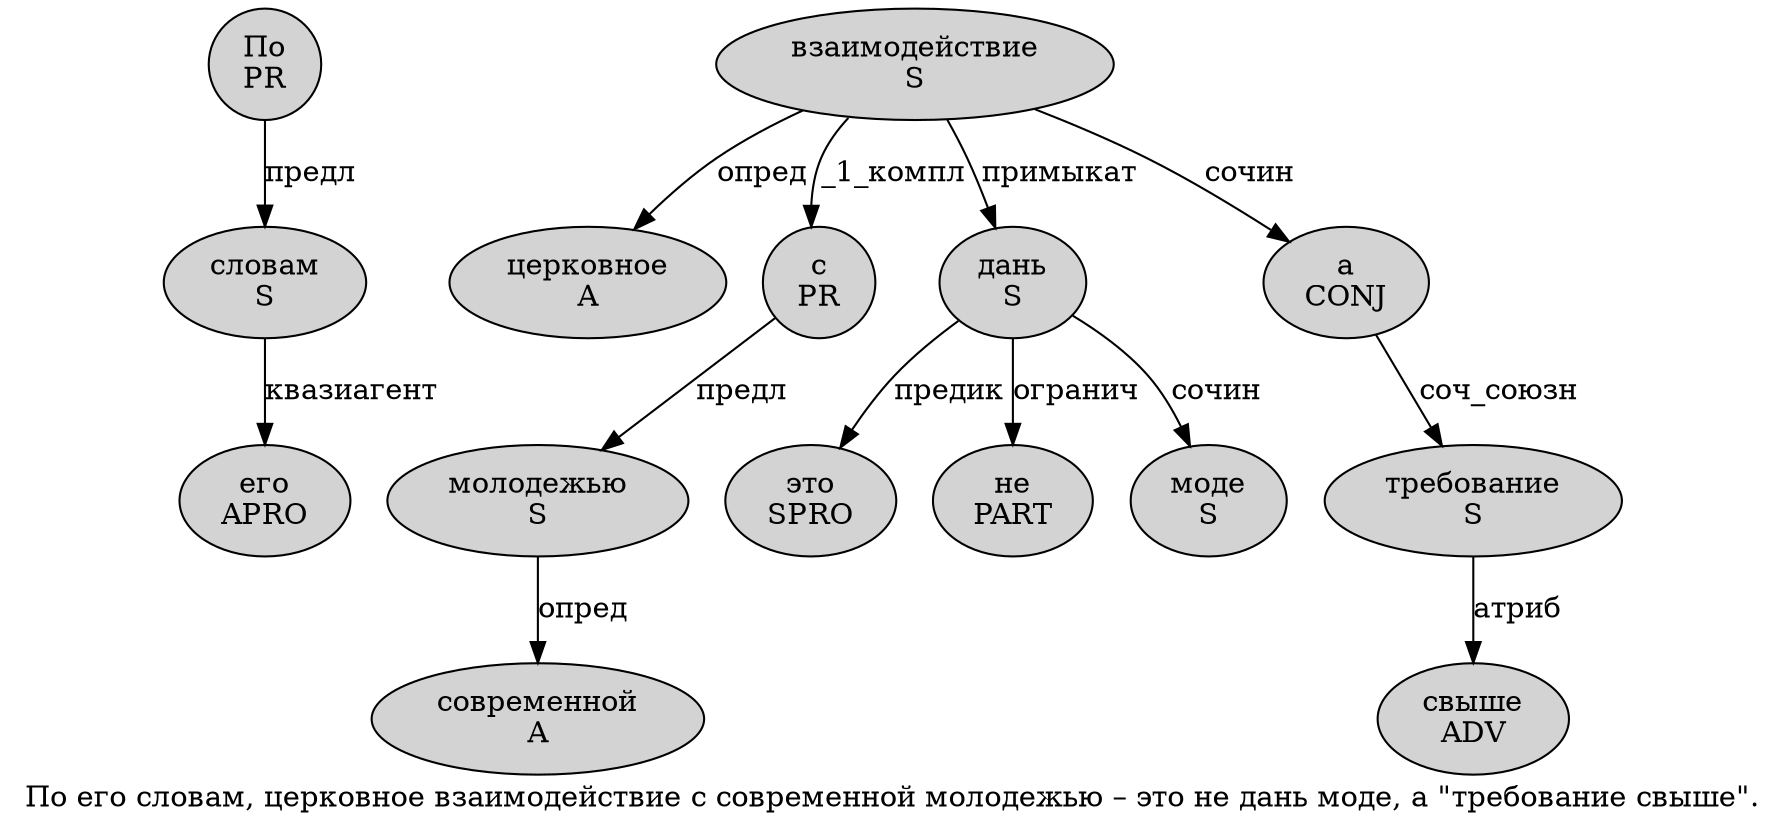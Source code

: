 digraph SENTENCE_1603 {
	graph [label="По его словам, церковное взаимодействие с современной молодежью – это не дань моде, а \"требование свыше\"."]
	node [style=filled]
		0 [label="По
PR" color="" fillcolor=lightgray penwidth=1 shape=ellipse]
		1 [label="его
APRO" color="" fillcolor=lightgray penwidth=1 shape=ellipse]
		2 [label="словам
S" color="" fillcolor=lightgray penwidth=1 shape=ellipse]
		4 [label="церковное
A" color="" fillcolor=lightgray penwidth=1 shape=ellipse]
		5 [label="взаимодействие
S" color="" fillcolor=lightgray penwidth=1 shape=ellipse]
		6 [label="с
PR" color="" fillcolor=lightgray penwidth=1 shape=ellipse]
		7 [label="современной
A" color="" fillcolor=lightgray penwidth=1 shape=ellipse]
		8 [label="молодежью
S" color="" fillcolor=lightgray penwidth=1 shape=ellipse]
		10 [label="это
SPRO" color="" fillcolor=lightgray penwidth=1 shape=ellipse]
		11 [label="не
PART" color="" fillcolor=lightgray penwidth=1 shape=ellipse]
		12 [label="дань
S" color="" fillcolor=lightgray penwidth=1 shape=ellipse]
		13 [label="моде
S" color="" fillcolor=lightgray penwidth=1 shape=ellipse]
		15 [label="а
CONJ" color="" fillcolor=lightgray penwidth=1 shape=ellipse]
		17 [label="требование
S" color="" fillcolor=lightgray penwidth=1 shape=ellipse]
		18 [label="свыше
ADV" color="" fillcolor=lightgray penwidth=1 shape=ellipse]
			17 -> 18 [label="атриб"]
			0 -> 2 [label="предл"]
			5 -> 4 [label="опред"]
			5 -> 6 [label="_1_компл"]
			5 -> 12 [label="примыкат"]
			5 -> 15 [label="сочин"]
			15 -> 17 [label="соч_союзн"]
			6 -> 8 [label="предл"]
			8 -> 7 [label="опред"]
			2 -> 1 [label="квазиагент"]
			12 -> 10 [label="предик"]
			12 -> 11 [label="огранич"]
			12 -> 13 [label="сочин"]
}